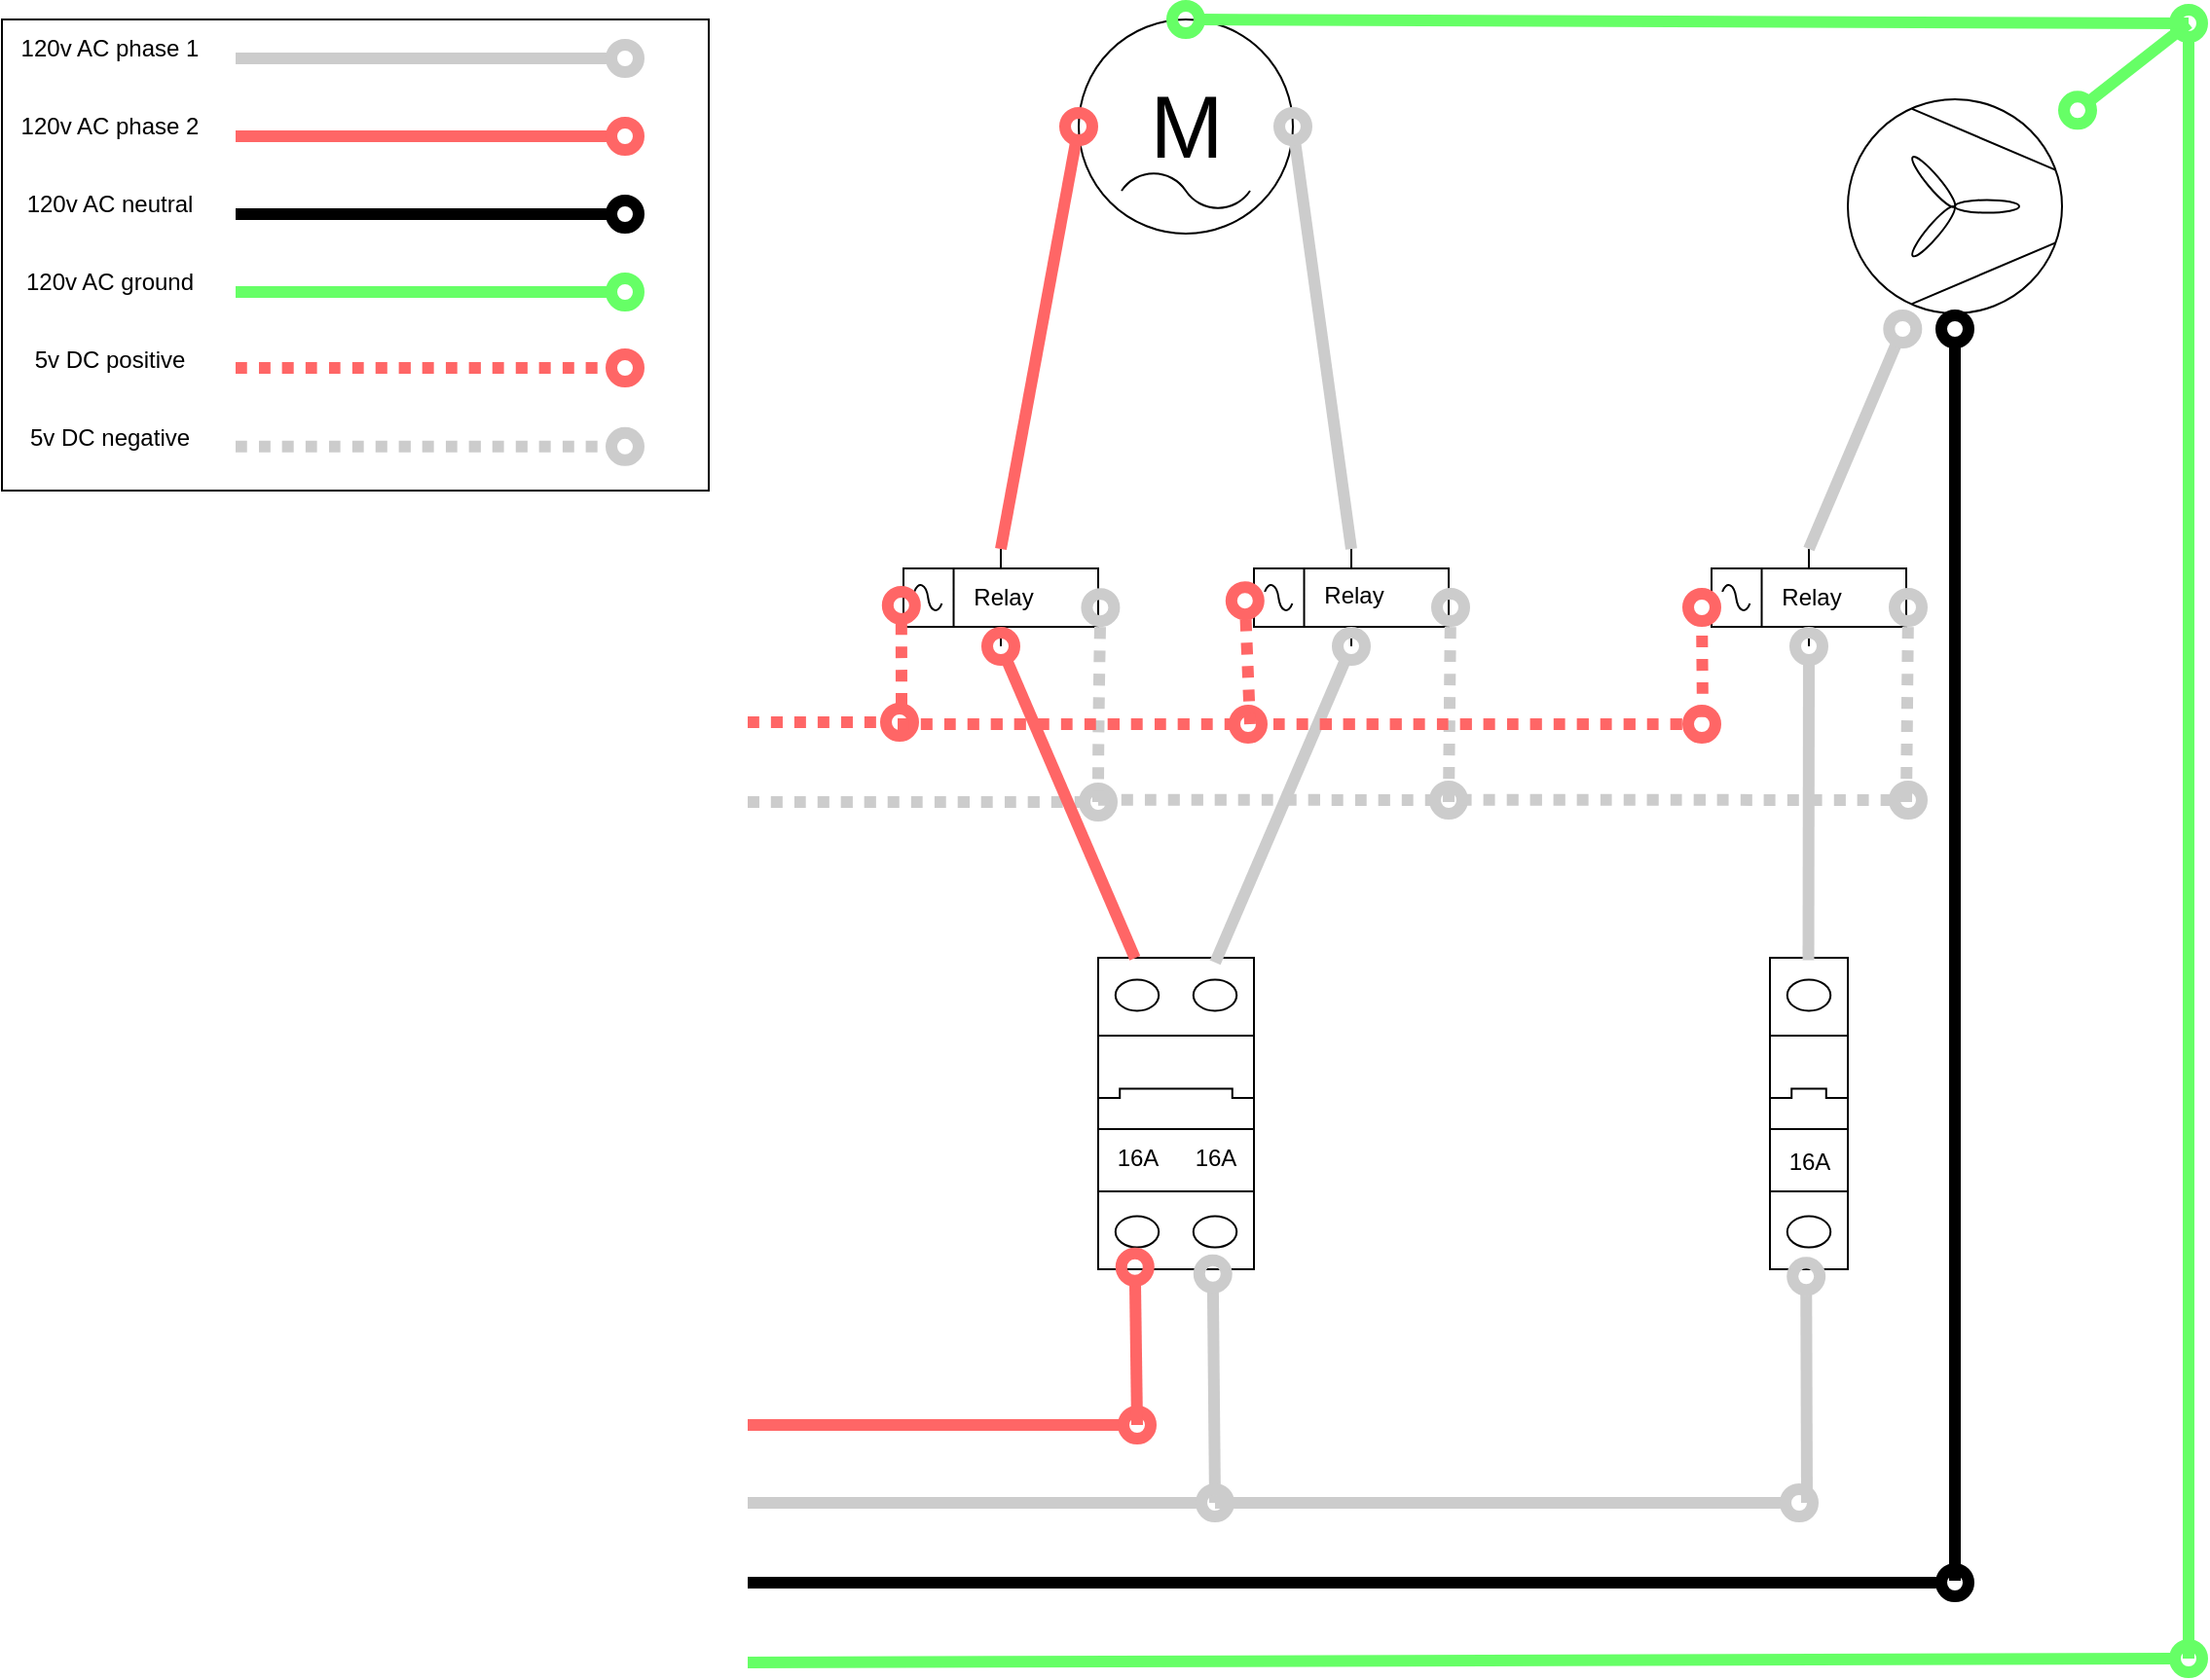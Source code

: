 <mxfile version="22.1.8" type="github">
  <diagram name="Page-1" id="OB3lblQsoEeNs6UiwVJ4">
    <mxGraphModel dx="2762" dy="2272" grid="1" gridSize="10" guides="1" tooltips="1" connect="1" arrows="1" fold="0" page="1" pageScale="1" pageWidth="850" pageHeight="1100" math="0" shadow="0">
      <root>
        <mxCell id="0" />
        <mxCell id="1" parent="0" />
        <mxCell id="lbqxTx1LKzCst7jdHqX2-68" value="" style="rounded=0;whiteSpace=wrap;html=1;" vertex="1" parent="1">
          <mxGeometry x="-843" y="-403" width="363" height="242" as="geometry" />
        </mxCell>
        <mxCell id="lbqxTx1LKzCst7jdHqX2-1" value="" style="edgeStyle=none;orthogonalLoop=1;jettySize=auto;html=1;rounded=0;endArrow=oval;startSize=14;endSize=14;sourcePerimeterSpacing=8;targetPerimeterSpacing=8;curved=1;strokeWidth=6;endFill=0;strokeColor=#000000;fillColor=#f5f5f5;" edge="1" parent="1">
          <mxGeometry width="140" relative="1" as="geometry">
            <mxPoint x="-723" y="-303" as="sourcePoint" />
            <mxPoint x="-523" y="-303" as="targetPoint" />
            <Array as="points" />
          </mxGeometry>
        </mxCell>
        <mxCell id="lbqxTx1LKzCst7jdHqX2-3" value="" style="edgeStyle=none;orthogonalLoop=1;jettySize=auto;html=1;rounded=0;endArrow=oval;startSize=14;endSize=14;sourcePerimeterSpacing=8;targetPerimeterSpacing=8;curved=1;strokeWidth=6;endFill=0;strokeColor=#FF6666;fillColor=#f5f5f5;" edge="1" parent="1">
          <mxGeometry width="140" relative="1" as="geometry">
            <mxPoint x="-723" y="-343" as="sourcePoint" />
            <mxPoint x="-523" y="-343" as="targetPoint" />
            <Array as="points" />
          </mxGeometry>
        </mxCell>
        <mxCell id="lbqxTx1LKzCst7jdHqX2-4" value="" style="edgeStyle=none;orthogonalLoop=1;jettySize=auto;html=1;rounded=0;endArrow=oval;startSize=14;endSize=14;sourcePerimeterSpacing=8;targetPerimeterSpacing=8;curved=1;strokeWidth=6;endFill=0;strokeColor=#66FF66;fillColor=#f5f5f5;" edge="1" parent="1">
          <mxGeometry width="140" relative="1" as="geometry">
            <mxPoint x="-723" y="-263" as="sourcePoint" />
            <mxPoint x="-523" y="-263" as="targetPoint" />
            <Array as="points" />
          </mxGeometry>
        </mxCell>
        <mxCell id="lbqxTx1LKzCst7jdHqX2-7" value="" style="pointerEvents=1;verticalLabelPosition=bottom;shadow=0;dashed=0;align=center;html=1;verticalAlign=top;shape=mxgraph.electrical.electro-mechanical.relay;" vertex="1" parent="1">
          <mxGeometry x="-380" y="-131" width="100" height="50" as="geometry" />
        </mxCell>
        <mxCell id="lbqxTx1LKzCst7jdHqX2-8" value="" style="verticalLabelPosition=bottom;dashed=0;shadow=0;html=1;align=center;verticalAlign=top;shape=mxgraph.cabinets.cb_1p;" vertex="1" parent="1">
          <mxGeometry x="65" y="79" width="40" height="160" as="geometry" />
        </mxCell>
        <mxCell id="lbqxTx1LKzCst7jdHqX2-9" value="" style="verticalLabelPosition=bottom;dashed=0;shadow=0;html=1;align=center;verticalAlign=top;shape=mxgraph.cabinets.cb_2p;" vertex="1" parent="1">
          <mxGeometry x="-280" y="79" width="80" height="160" as="geometry" />
        </mxCell>
        <mxCell id="lbqxTx1LKzCst7jdHqX2-11" value="" style="edgeStyle=none;orthogonalLoop=1;jettySize=auto;html=1;rounded=0;endArrow=oval;startSize=14;endSize=14;sourcePerimeterSpacing=8;targetPerimeterSpacing=8;curved=1;strokeWidth=6;endFill=0;fillColor=none;strokeColor=#CCCCCC;shadow=0;" edge="1" parent="1">
          <mxGeometry width="140" relative="1" as="geometry">
            <mxPoint x="-723" y="-383" as="sourcePoint" />
            <mxPoint x="-523" y="-383" as="targetPoint" />
            <Array as="points" />
          </mxGeometry>
        </mxCell>
        <mxCell id="lbqxTx1LKzCst7jdHqX2-14" value="" style="edgeStyle=none;orthogonalLoop=1;jettySize=auto;html=1;rounded=0;endArrow=oval;startSize=14;endSize=14;sourcePerimeterSpacing=8;targetPerimeterSpacing=8;curved=1;strokeWidth=6;endFill=0;fillColor=none;strokeColor=#FF6666;shadow=0;" edge="1" parent="1">
          <mxGeometry width="140" relative="1" as="geometry">
            <mxPoint x="-460" y="319" as="sourcePoint" />
            <mxPoint x="-260" y="319" as="targetPoint" />
            <Array as="points" />
          </mxGeometry>
        </mxCell>
        <mxCell id="lbqxTx1LKzCst7jdHqX2-16" value="" style="edgeStyle=none;orthogonalLoop=1;jettySize=auto;html=1;rounded=0;endArrow=oval;startSize=14;endSize=14;sourcePerimeterSpacing=8;targetPerimeterSpacing=8;curved=1;strokeWidth=6;endFill=0;fillColor=none;strokeColor=#FF6666;shadow=0;entryX=0.236;entryY=0.993;entryDx=0;entryDy=0;entryPerimeter=0;" edge="1" parent="1" target="lbqxTx1LKzCst7jdHqX2-9">
          <mxGeometry width="140" relative="1" as="geometry">
            <mxPoint x="-260" y="319" as="sourcePoint" />
            <mxPoint x="-260" y="259" as="targetPoint" />
            <Array as="points" />
          </mxGeometry>
        </mxCell>
        <mxCell id="lbqxTx1LKzCst7jdHqX2-18" value="" style="edgeStyle=none;orthogonalLoop=1;jettySize=auto;html=1;rounded=0;endArrow=oval;startSize=14;endSize=14;sourcePerimeterSpacing=8;targetPerimeterSpacing=8;curved=1;strokeWidth=6;endFill=0;fillColor=none;strokeColor=#CCCCCC;shadow=0;entryX=0.736;entryY=1.015;entryDx=0;entryDy=0;entryPerimeter=0;" edge="1" parent="1" target="lbqxTx1LKzCst7jdHqX2-9">
          <mxGeometry width="140" relative="1" as="geometry">
            <mxPoint x="-220" y="359" as="sourcePoint" />
            <mxPoint x="-219" y="259" as="targetPoint" />
            <Array as="points" />
          </mxGeometry>
        </mxCell>
        <mxCell id="lbqxTx1LKzCst7jdHqX2-19" value="" style="edgeStyle=none;orthogonalLoop=1;jettySize=auto;html=1;rounded=0;endArrow=oval;startSize=14;endSize=14;sourcePerimeterSpacing=8;targetPerimeterSpacing=8;curved=1;strokeWidth=6;endFill=0;strokeColor=#CCCCCC;fillColor=#f5f5f5;" edge="1" parent="1">
          <mxGeometry width="140" relative="1" as="geometry">
            <mxPoint x="-460" y="359" as="sourcePoint" />
            <mxPoint x="-220" y="359" as="targetPoint" />
            <Array as="points" />
          </mxGeometry>
        </mxCell>
        <mxCell id="lbqxTx1LKzCst7jdHqX2-20" value="" style="edgeStyle=none;orthogonalLoop=1;jettySize=auto;html=1;rounded=0;endArrow=oval;startSize=14;endSize=14;sourcePerimeterSpacing=8;targetPerimeterSpacing=8;curved=1;strokeWidth=6;endFill=0;fillColor=none;strokeColor=#CCCCCC;shadow=0;" edge="1" parent="1">
          <mxGeometry width="140" relative="1" as="geometry">
            <mxPoint x="-220" y="359" as="sourcePoint" />
            <mxPoint x="80" y="359" as="targetPoint" />
            <Array as="points" />
          </mxGeometry>
        </mxCell>
        <mxCell id="lbqxTx1LKzCst7jdHqX2-21" value="" style="edgeStyle=none;orthogonalLoop=1;jettySize=auto;html=1;rounded=0;endArrow=oval;startSize=14;endSize=14;sourcePerimeterSpacing=8;targetPerimeterSpacing=8;curved=1;strokeWidth=6;endFill=0;fillColor=none;strokeColor=#CCCCCC;shadow=0;entryX=0.465;entryY=1.023;entryDx=0;entryDy=0;entryPerimeter=0;" edge="1" parent="1" target="lbqxTx1LKzCst7jdHqX2-8">
          <mxGeometry width="140" relative="1" as="geometry">
            <mxPoint x="84" y="359" as="sourcePoint" />
            <mxPoint x="80" y="239" as="targetPoint" />
            <Array as="points" />
          </mxGeometry>
        </mxCell>
        <mxCell id="lbqxTx1LKzCst7jdHqX2-23" value="M" style="dashed=0;outlineConnect=0;align=center;html=1;shape=mxgraph.pid.engines.electric_motor_(ac);fontSize=45;" vertex="1" parent="1">
          <mxGeometry x="-290" y="-403" width="110" height="110" as="geometry" />
        </mxCell>
        <mxCell id="lbqxTx1LKzCst7jdHqX2-24" value="" style="verticalLabelPosition=bottom;outlineConnect=0;align=center;dashed=0;html=1;verticalAlign=top;shape=mxgraph.pid2misc.fan;fanType=common" vertex="1" parent="1">
          <mxGeometry x="105" y="-362" width="110" height="110" as="geometry" />
        </mxCell>
        <mxCell id="lbqxTx1LKzCst7jdHqX2-25" value="" style="edgeStyle=none;orthogonalLoop=1;jettySize=auto;html=1;rounded=0;endArrow=oval;startSize=14;endSize=14;sourcePerimeterSpacing=8;targetPerimeterSpacing=8;curved=1;strokeWidth=6;endFill=0;strokeColor=#FF6666;fillColor=#f5f5f5;dashed=1;dashPattern=1 1;" edge="1" parent="1">
          <mxGeometry width="140" relative="1" as="geometry">
            <mxPoint x="-723" y="-224" as="sourcePoint" />
            <mxPoint x="-523" y="-224" as="targetPoint" />
            <Array as="points" />
          </mxGeometry>
        </mxCell>
        <mxCell id="lbqxTx1LKzCst7jdHqX2-26" value="" style="edgeStyle=none;orthogonalLoop=1;jettySize=auto;html=1;rounded=0;endArrow=oval;startSize=14;endSize=14;sourcePerimeterSpacing=8;targetPerimeterSpacing=8;curved=1;strokeWidth=6;endFill=0;strokeColor=#CCCCCC;fillColor=#f5f5f5;dashed=1;dashPattern=1 1;" edge="1" parent="1">
          <mxGeometry width="140" relative="1" as="geometry">
            <mxPoint x="-460" y="-1" as="sourcePoint" />
            <mxPoint x="-280" y="-1" as="targetPoint" />
            <Array as="points" />
          </mxGeometry>
        </mxCell>
        <mxCell id="lbqxTx1LKzCst7jdHqX2-27" value="120v AC phase 1" style="text;html=1;align=center;verticalAlign=middle;resizable=0;points=[];autosize=1;strokeColor=none;fillColor=none;" vertex="1" parent="1">
          <mxGeometry x="-843" y="-403" width="110" height="30" as="geometry" />
        </mxCell>
        <mxCell id="lbqxTx1LKzCst7jdHqX2-28" value="120v AC phase 2" style="text;html=1;align=center;verticalAlign=middle;resizable=0;points=[];autosize=1;strokeColor=none;fillColor=none;" vertex="1" parent="1">
          <mxGeometry x="-843" y="-363" width="110" height="30" as="geometry" />
        </mxCell>
        <mxCell id="lbqxTx1LKzCst7jdHqX2-29" value="120v AC neutral" style="text;html=1;align=center;verticalAlign=middle;resizable=0;points=[];autosize=1;strokeColor=none;fillColor=none;" vertex="1" parent="1">
          <mxGeometry x="-843" y="-323" width="110" height="30" as="geometry" />
        </mxCell>
        <mxCell id="lbqxTx1LKzCst7jdHqX2-30" value="120v AC ground" style="text;html=1;align=center;verticalAlign=middle;resizable=0;points=[];autosize=1;strokeColor=none;fillColor=none;" vertex="1" parent="1">
          <mxGeometry x="-843" y="-283" width="110" height="30" as="geometry" />
        </mxCell>
        <mxCell id="lbqxTx1LKzCst7jdHqX2-31" value="5v DC positive" style="text;html=1;align=center;verticalAlign=middle;resizable=0;points=[];autosize=1;strokeColor=none;fillColor=none;" vertex="1" parent="1">
          <mxGeometry x="-838" y="-243" width="100" height="30" as="geometry" />
        </mxCell>
        <mxCell id="lbqxTx1LKzCst7jdHqX2-32" value="5v DC negative" style="text;html=1;align=center;verticalAlign=middle;resizable=0;points=[];autosize=1;strokeColor=none;fillColor=none;" vertex="1" parent="1">
          <mxGeometry x="-843" y="-203" width="110" height="30" as="geometry" />
        </mxCell>
        <mxCell id="lbqxTx1LKzCst7jdHqX2-33" value="" style="pointerEvents=1;verticalLabelPosition=bottom;shadow=0;dashed=0;align=center;html=1;verticalAlign=top;shape=mxgraph.electrical.electro-mechanical.relay;" vertex="1" parent="1">
          <mxGeometry x="35" y="-131" width="100" height="50" as="geometry" />
        </mxCell>
        <mxCell id="lbqxTx1LKzCst7jdHqX2-34" value="" style="pointerEvents=1;verticalLabelPosition=bottom;shadow=0;dashed=0;align=center;html=1;verticalAlign=top;shape=mxgraph.electrical.electro-mechanical.relay;" vertex="1" parent="1">
          <mxGeometry x="-200" y="-131" width="100" height="50" as="geometry" />
        </mxCell>
        <mxCell id="lbqxTx1LKzCst7jdHqX2-37" value="" style="edgeStyle=none;orthogonalLoop=1;jettySize=auto;html=1;rounded=0;endArrow=oval;startSize=14;endSize=14;sourcePerimeterSpacing=8;targetPerimeterSpacing=8;curved=1;strokeWidth=6;endFill=0;fillColor=none;strokeColor=#FF6666;shadow=0;exitX=0.236;exitY=0.001;exitDx=0;exitDy=0;exitPerimeter=0;entryX=0.5;entryY=1;entryDx=0;entryDy=0;entryPerimeter=0;" edge="1" parent="1" source="lbqxTx1LKzCst7jdHqX2-9" target="lbqxTx1LKzCst7jdHqX2-7">
          <mxGeometry width="140" relative="1" as="geometry">
            <mxPoint x="-260" y="64" as="sourcePoint" />
            <mxPoint x="-330" y="-41" as="targetPoint" />
            <Array as="points" />
          </mxGeometry>
        </mxCell>
        <mxCell id="lbqxTx1LKzCst7jdHqX2-38" value="" style="edgeStyle=none;orthogonalLoop=1;jettySize=auto;html=1;rounded=0;endArrow=oval;startSize=14;endSize=14;sourcePerimeterSpacing=8;targetPerimeterSpacing=8;curved=1;strokeWidth=6;endFill=0;fillColor=none;strokeColor=#CCCCCC;shadow=0;exitX=0.751;exitY=0.015;exitDx=0;exitDy=0;exitPerimeter=0;entryX=0.5;entryY=1;entryDx=0;entryDy=0;entryPerimeter=0;" edge="1" parent="1" source="lbqxTx1LKzCst7jdHqX2-9" target="lbqxTx1LKzCst7jdHqX2-34">
          <mxGeometry width="140" relative="1" as="geometry">
            <mxPoint x="-220" y="69" as="sourcePoint" />
            <mxPoint x="-110" y="-31" as="targetPoint" />
            <Array as="points" />
          </mxGeometry>
        </mxCell>
        <mxCell id="lbqxTx1LKzCst7jdHqX2-39" value="" style="edgeStyle=none;orthogonalLoop=1;jettySize=auto;html=1;rounded=0;endArrow=oval;startSize=14;endSize=14;sourcePerimeterSpacing=8;targetPerimeterSpacing=8;curved=1;strokeWidth=6;endFill=0;fillColor=none;strokeColor=#FF6666;shadow=0;exitX=0.5;exitY=0;exitDx=0;exitDy=0;exitPerimeter=0;entryX=0;entryY=0.5;entryDx=0;entryDy=0;entryPerimeter=0;" edge="1" parent="1" source="lbqxTx1LKzCst7jdHqX2-7" target="lbqxTx1LKzCst7jdHqX2-23">
          <mxGeometry width="140" relative="1" as="geometry">
            <mxPoint x="-200" y="-141" as="sourcePoint" />
            <mxPoint x="-269.59" y="-301" as="targetPoint" />
            <Array as="points" />
          </mxGeometry>
        </mxCell>
        <mxCell id="lbqxTx1LKzCst7jdHqX2-40" value="" style="edgeStyle=none;orthogonalLoop=1;jettySize=auto;html=1;rounded=0;endArrow=oval;startSize=14;endSize=14;sourcePerimeterSpacing=8;targetPerimeterSpacing=8;curved=1;strokeWidth=6;endFill=0;fillColor=none;strokeColor=#CCCCCC;shadow=0;entryX=1;entryY=0.5;entryDx=0;entryDy=0;entryPerimeter=0;exitX=0.5;exitY=0;exitDx=0;exitDy=0;exitPerimeter=0;" edge="1" parent="1" source="lbqxTx1LKzCst7jdHqX2-34" target="lbqxTx1LKzCst7jdHqX2-23">
          <mxGeometry width="140" relative="1" as="geometry">
            <mxPoint x="-110" y="-151" as="sourcePoint" />
            <mxPoint x="-79.59" y="-291" as="targetPoint" />
            <Array as="points" />
          </mxGeometry>
        </mxCell>
        <mxCell id="lbqxTx1LKzCst7jdHqX2-41" value="" style="edgeStyle=none;orthogonalLoop=1;jettySize=auto;html=1;rounded=0;endArrow=oval;startSize=14;endSize=14;sourcePerimeterSpacing=8;targetPerimeterSpacing=8;curved=1;strokeWidth=6;endFill=0;fillColor=none;strokeColor=#CCCCCC;shadow=0;entryX=0.5;entryY=1;entryDx=0;entryDy=0;entryPerimeter=0;exitX=0.494;exitY=0.008;exitDx=0;exitDy=0;exitPerimeter=0;" edge="1" parent="1" source="lbqxTx1LKzCst7jdHqX2-8" target="lbqxTx1LKzCst7jdHqX2-33">
          <mxGeometry width="140" relative="1" as="geometry">
            <mxPoint x="84.91" y="32" as="sourcePoint" />
            <mxPoint x="84.41" y="-44" as="targetPoint" />
            <Array as="points" />
          </mxGeometry>
        </mxCell>
        <mxCell id="lbqxTx1LKzCst7jdHqX2-42" value="" style="edgeStyle=none;orthogonalLoop=1;jettySize=auto;html=1;rounded=0;endArrow=oval;startSize=14;endSize=14;sourcePerimeterSpacing=8;targetPerimeterSpacing=8;curved=1;strokeWidth=6;endFill=0;fillColor=none;strokeColor=#CCCCCC;shadow=0;exitX=0.5;exitY=0;exitDx=0;exitDy=0;exitPerimeter=0;" edge="1" parent="1" source="lbqxTx1LKzCst7jdHqX2-33" target="lbqxTx1LKzCst7jdHqX2-24">
          <mxGeometry width="140" relative="1" as="geometry">
            <mxPoint x="100" y="-181" as="sourcePoint" />
            <mxPoint x="137" y="-275" as="targetPoint" />
            <Array as="points" />
          </mxGeometry>
        </mxCell>
        <mxCell id="lbqxTx1LKzCst7jdHqX2-43" value="" style="edgeStyle=none;orthogonalLoop=1;jettySize=auto;html=1;rounded=0;endArrow=oval;startSize=14;endSize=14;sourcePerimeterSpacing=8;targetPerimeterSpacing=8;curved=1;strokeWidth=6;endFill=0;strokeColor=#FF6666;fillColor=#f5f5f5;dashed=1;dashPattern=1 1;" edge="1" parent="1">
          <mxGeometry width="140" relative="1" as="geometry">
            <mxPoint x="-460" y="-42" as="sourcePoint" />
            <mxPoint x="-382" y="-42" as="targetPoint" />
            <Array as="points" />
          </mxGeometry>
        </mxCell>
        <mxCell id="lbqxTx1LKzCst7jdHqX2-44" value="" style="edgeStyle=none;orthogonalLoop=1;jettySize=auto;html=1;rounded=0;endArrow=oval;startSize=14;endSize=14;sourcePerimeterSpacing=8;targetPerimeterSpacing=8;curved=1;strokeWidth=6;endFill=0;strokeColor=#CCCCCC;fillColor=#f5f5f5;dashed=1;dashPattern=1 1;" edge="1" parent="1">
          <mxGeometry width="140" relative="1" as="geometry">
            <mxPoint x="-723" y="-183.59" as="sourcePoint" />
            <mxPoint x="-523" y="-183.59" as="targetPoint" />
            <Array as="points" />
          </mxGeometry>
        </mxCell>
        <mxCell id="lbqxTx1LKzCst7jdHqX2-45" value="" style="edgeStyle=none;orthogonalLoop=1;jettySize=auto;html=1;rounded=0;endArrow=oval;startSize=14;endSize=14;sourcePerimeterSpacing=8;targetPerimeterSpacing=8;curved=1;strokeWidth=6;endFill=0;strokeColor=#000000;fillColor=#f5f5f5;" edge="1" parent="1">
          <mxGeometry width="140" relative="1" as="geometry">
            <mxPoint x="-460" y="400" as="sourcePoint" />
            <mxPoint x="160" y="400" as="targetPoint" />
            <Array as="points" />
          </mxGeometry>
        </mxCell>
        <mxCell id="lbqxTx1LKzCst7jdHqX2-46" value="" style="edgeStyle=none;orthogonalLoop=1;jettySize=auto;html=1;rounded=0;endArrow=oval;startSize=14;endSize=14;sourcePerimeterSpacing=8;targetPerimeterSpacing=8;curved=1;strokeWidth=6;endFill=0;strokeColor=#000000;fillColor=#f5f5f5;" edge="1" parent="1" target="lbqxTx1LKzCst7jdHqX2-24">
          <mxGeometry width="140" relative="1" as="geometry">
            <mxPoint x="160" y="399" as="sourcePoint" />
            <mxPoint x="210" y="-231" as="targetPoint" />
            <Array as="points" />
          </mxGeometry>
        </mxCell>
        <mxCell id="lbqxTx1LKzCst7jdHqX2-49" value="" style="edgeStyle=none;orthogonalLoop=1;jettySize=auto;html=1;rounded=0;endArrow=oval;startSize=14;endSize=14;sourcePerimeterSpacing=8;targetPerimeterSpacing=8;curved=1;strokeWidth=6;endFill=0;strokeColor=#66FF66;fillColor=#f5f5f5;" edge="1" parent="1">
          <mxGeometry width="140" relative="1" as="geometry">
            <mxPoint x="-460" y="441" as="sourcePoint" />
            <mxPoint x="280" y="439" as="targetPoint" />
            <Array as="points" />
          </mxGeometry>
        </mxCell>
        <mxCell id="lbqxTx1LKzCst7jdHqX2-50" value="" style="edgeStyle=none;orthogonalLoop=1;jettySize=auto;html=1;rounded=0;endArrow=oval;startSize=14;endSize=14;sourcePerimeterSpacing=8;targetPerimeterSpacing=8;curved=1;strokeWidth=6;endFill=0;strokeColor=#66FF66;fillColor=#f5f5f5;" edge="1" parent="1">
          <mxGeometry width="140" relative="1" as="geometry">
            <mxPoint x="280" y="439" as="sourcePoint" />
            <mxPoint x="280" y="-401" as="targetPoint" />
            <Array as="points" />
          </mxGeometry>
        </mxCell>
        <mxCell id="lbqxTx1LKzCst7jdHqX2-51" value="" style="edgeStyle=none;orthogonalLoop=1;jettySize=auto;html=1;rounded=0;endArrow=oval;startSize=14;endSize=14;sourcePerimeterSpacing=8;targetPerimeterSpacing=8;curved=1;strokeWidth=6;endFill=0;strokeColor=#CCCCCC;fillColor=#f5f5f5;dashed=1;dashPattern=1 1;" edge="1" parent="1">
          <mxGeometry width="140" relative="1" as="geometry">
            <mxPoint x="-280" y="-2.18" as="sourcePoint" />
            <mxPoint x="-100" y="-2" as="targetPoint" />
            <Array as="points" />
          </mxGeometry>
        </mxCell>
        <mxCell id="lbqxTx1LKzCst7jdHqX2-52" value="" style="edgeStyle=none;orthogonalLoop=1;jettySize=auto;html=1;rounded=0;endArrow=oval;startSize=14;endSize=14;sourcePerimeterSpacing=8;targetPerimeterSpacing=8;curved=1;strokeWidth=6;endFill=0;strokeColor=#CCCCCC;fillColor=#f5f5f5;dashed=1;dashPattern=1 1;" edge="1" parent="1">
          <mxGeometry width="140" relative="1" as="geometry">
            <mxPoint x="-94" y="-2.18" as="sourcePoint" />
            <mxPoint x="136" y="-2" as="targetPoint" />
            <Array as="points" />
          </mxGeometry>
        </mxCell>
        <mxCell id="lbqxTx1LKzCst7jdHqX2-53" value="" style="edgeStyle=none;orthogonalLoop=1;jettySize=auto;html=1;rounded=0;endArrow=oval;startSize=14;endSize=14;sourcePerimeterSpacing=8;targetPerimeterSpacing=8;curved=1;strokeWidth=6;endFill=0;strokeColor=#CCCCCC;fillColor=#f5f5f5;dashed=1;entryX=1.012;entryY=0.602;entryDx=0;entryDy=0;entryPerimeter=0;dashPattern=1 1;" edge="1" parent="1" target="lbqxTx1LKzCst7jdHqX2-7">
          <mxGeometry width="140" relative="1" as="geometry">
            <mxPoint x="-280" y="-1" as="sourcePoint" />
            <mxPoint x="-270" y="9" as="targetPoint" />
            <Array as="points">
              <mxPoint x="-280" y="-41" />
            </Array>
          </mxGeometry>
        </mxCell>
        <mxCell id="lbqxTx1LKzCst7jdHqX2-54" value="" style="edgeStyle=none;orthogonalLoop=1;jettySize=auto;html=1;rounded=0;endArrow=oval;startSize=14;endSize=14;sourcePerimeterSpacing=8;targetPerimeterSpacing=8;curved=1;strokeWidth=6;endFill=0;strokeColor=#CCCCCC;fillColor=#f5f5f5;dashed=1;entryX=1.012;entryY=0.602;entryDx=0;entryDy=0;entryPerimeter=0;dashPattern=1 1;" edge="1" parent="1">
          <mxGeometry width="140" relative="1" as="geometry">
            <mxPoint x="-100" y="-1" as="sourcePoint" />
            <mxPoint x="-99" y="-101" as="targetPoint" />
            <Array as="points" />
          </mxGeometry>
        </mxCell>
        <mxCell id="lbqxTx1LKzCst7jdHqX2-55" value="" style="edgeStyle=none;orthogonalLoop=1;jettySize=auto;html=1;rounded=0;endArrow=oval;startSize=14;endSize=14;sourcePerimeterSpacing=8;targetPerimeterSpacing=8;curved=1;strokeWidth=6;endFill=0;strokeColor=#CCCCCC;fillColor=#f5f5f5;dashed=1;entryX=1.012;entryY=0.602;entryDx=0;entryDy=0;entryPerimeter=0;dashPattern=1 1;" edge="1" parent="1">
          <mxGeometry width="140" relative="1" as="geometry">
            <mxPoint x="135" y="-1" as="sourcePoint" />
            <mxPoint x="136" y="-101" as="targetPoint" />
            <Array as="points" />
          </mxGeometry>
        </mxCell>
        <mxCell id="lbqxTx1LKzCst7jdHqX2-56" value="" style="edgeStyle=none;orthogonalLoop=1;jettySize=auto;html=1;rounded=0;endArrow=oval;startSize=14;endSize=14;sourcePerimeterSpacing=8;targetPerimeterSpacing=8;curved=1;strokeWidth=6;endFill=0;strokeColor=#FF6666;fillColor=#f5f5f5;dashed=1;entryX=-0.011;entryY=0.579;entryDx=0;entryDy=0;entryPerimeter=0;dashPattern=1 1;" edge="1" parent="1" target="lbqxTx1LKzCst7jdHqX2-7">
          <mxGeometry width="140" relative="1" as="geometry">
            <mxPoint x="-381" y="-51" as="sourcePoint" />
            <mxPoint x="-372" y="-32" as="targetPoint" />
            <Array as="points" />
          </mxGeometry>
        </mxCell>
        <mxCell id="lbqxTx1LKzCst7jdHqX2-57" value="" style="edgeStyle=none;orthogonalLoop=1;jettySize=auto;html=1;rounded=0;endArrow=oval;startSize=14;endSize=14;sourcePerimeterSpacing=8;targetPerimeterSpacing=8;curved=1;strokeWidth=6;endFill=0;strokeColor=#FF6666;fillColor=#f5f5f5;dashed=1;dashPattern=1 1;" edge="1" parent="1">
          <mxGeometry width="140" relative="1" as="geometry">
            <mxPoint x="-383" y="-41" as="sourcePoint" />
            <mxPoint x="-203" y="-41" as="targetPoint" />
            <Array as="points" />
          </mxGeometry>
        </mxCell>
        <mxCell id="lbqxTx1LKzCst7jdHqX2-58" value="" style="edgeStyle=none;orthogonalLoop=1;jettySize=auto;html=1;rounded=0;endArrow=oval;startSize=14;endSize=14;sourcePerimeterSpacing=8;targetPerimeterSpacing=8;curved=1;strokeWidth=6;endFill=0;strokeColor=#FF6666;fillColor=#f5f5f5;dashed=1;dashPattern=1 1;" edge="1" parent="1">
          <mxGeometry width="140" relative="1" as="geometry">
            <mxPoint x="-190" y="-41" as="sourcePoint" />
            <mxPoint x="30" y="-41" as="targetPoint" />
            <Array as="points" />
          </mxGeometry>
        </mxCell>
        <mxCell id="lbqxTx1LKzCst7jdHqX2-59" value="" style="edgeStyle=none;orthogonalLoop=1;jettySize=auto;html=1;rounded=0;endArrow=oval;startSize=14;endSize=14;sourcePerimeterSpacing=8;targetPerimeterSpacing=8;curved=1;strokeWidth=6;endFill=0;strokeColor=#FF6666;fillColor=#f5f5f5;dashed=1;dashPattern=1 1;entryX=-0.046;entryY=0.532;entryDx=0;entryDy=0;entryPerimeter=0;" edge="1" parent="1" target="lbqxTx1LKzCst7jdHqX2-34">
          <mxGeometry width="140" relative="1" as="geometry">
            <mxPoint x="-202" y="-41" as="sourcePoint" />
            <mxPoint x="-230" y="-101" as="targetPoint" />
            <Array as="points" />
          </mxGeometry>
        </mxCell>
        <mxCell id="lbqxTx1LKzCst7jdHqX2-60" value="" style="edgeStyle=none;orthogonalLoop=1;jettySize=auto;html=1;rounded=0;endArrow=oval;startSize=14;endSize=14;sourcePerimeterSpacing=8;targetPerimeterSpacing=8;curved=1;strokeWidth=6;endFill=0;strokeColor=#FF6666;fillColor=#f5f5f5;dashed=1;entryX=-0.035;entryY=0.673;entryDx=0;entryDy=0;entryPerimeter=0;dashPattern=1 1;" edge="1" parent="1">
          <mxGeometry width="140" relative="1" as="geometry">
            <mxPoint x="30.5" y="-44.65" as="sourcePoint" />
            <mxPoint x="30" y="-101.0" as="targetPoint" />
            <Array as="points" />
          </mxGeometry>
        </mxCell>
        <mxCell id="lbqxTx1LKzCst7jdHqX2-61" value="16A" style="text;html=1;align=center;verticalAlign=middle;resizable=0;points=[];autosize=1;strokeColor=none;fillColor=none;" vertex="1" parent="1">
          <mxGeometry x="-280" y="167" width="40" height="30" as="geometry" />
        </mxCell>
        <mxCell id="lbqxTx1LKzCst7jdHqX2-62" value="16A" style="text;html=1;align=center;verticalAlign=middle;resizable=0;points=[];autosize=1;strokeColor=none;fillColor=none;" vertex="1" parent="1">
          <mxGeometry x="-240" y="167" width="40" height="30" as="geometry" />
        </mxCell>
        <mxCell id="lbqxTx1LKzCst7jdHqX2-63" value="16A" style="text;html=1;align=center;verticalAlign=middle;resizable=0;points=[];autosize=1;strokeColor=none;fillColor=none;" vertex="1" parent="1">
          <mxGeometry x="65" y="169" width="40" height="30" as="geometry" />
        </mxCell>
        <mxCell id="lbqxTx1LKzCst7jdHqX2-64" value="" style="edgeStyle=none;orthogonalLoop=1;jettySize=auto;html=1;rounded=0;endArrow=oval;startSize=14;endSize=14;sourcePerimeterSpacing=8;targetPerimeterSpacing=8;curved=1;strokeWidth=6;endFill=0;strokeColor=#66FF66;fillColor=#f5f5f5;" edge="1" parent="1" target="lbqxTx1LKzCst7jdHqX2-24">
          <mxGeometry width="140" relative="1" as="geometry">
            <mxPoint x="280" y="-401" as="sourcePoint" />
            <mxPoint x="210" y="-451" as="targetPoint" />
            <Array as="points" />
          </mxGeometry>
        </mxCell>
        <mxCell id="lbqxTx1LKzCst7jdHqX2-65" value="" style="edgeStyle=none;orthogonalLoop=1;jettySize=auto;html=1;rounded=0;endArrow=oval;startSize=14;endSize=14;sourcePerimeterSpacing=8;targetPerimeterSpacing=8;curved=1;strokeWidth=6;endFill=0;strokeColor=#66FF66;fillColor=#f5f5f5;entryX=0.5;entryY=0;entryDx=0;entryDy=0;entryPerimeter=0;" edge="1" parent="1" target="lbqxTx1LKzCst7jdHqX2-23">
          <mxGeometry width="140" relative="1" as="geometry">
            <mxPoint x="280" y="-401" as="sourcePoint" />
            <mxPoint x="290" y="449" as="targetPoint" />
            <Array as="points" />
          </mxGeometry>
        </mxCell>
        <mxCell id="lbqxTx1LKzCst7jdHqX2-69" value="Relay" style="text;html=1;align=center;verticalAlign=middle;resizable=0;points=[];autosize=1;strokeColor=none;fillColor=none;" vertex="1" parent="1">
          <mxGeometry x="-354" y="-121" width="50" height="30" as="geometry" />
        </mxCell>
        <mxCell id="lbqxTx1LKzCst7jdHqX2-70" value="Relay" style="text;html=1;align=center;verticalAlign=middle;resizable=0;points=[];autosize=1;strokeColor=none;fillColor=none;" vertex="1" parent="1">
          <mxGeometry x="-174" y="-122" width="50" height="30" as="geometry" />
        </mxCell>
        <mxCell id="lbqxTx1LKzCst7jdHqX2-71" value="Relay" style="text;html=1;align=center;verticalAlign=middle;resizable=0;points=[];autosize=1;strokeColor=none;fillColor=none;" vertex="1" parent="1">
          <mxGeometry x="61" y="-121" width="50" height="30" as="geometry" />
        </mxCell>
      </root>
    </mxGraphModel>
  </diagram>
</mxfile>
